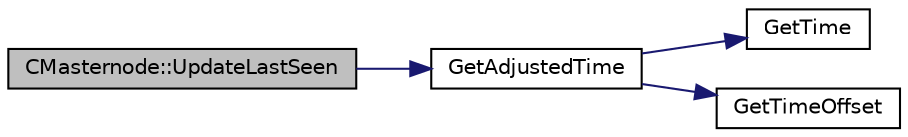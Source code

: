 digraph "CMasternode::UpdateLastSeen"
{
  edge [fontname="Helvetica",fontsize="10",labelfontname="Helvetica",labelfontsize="10"];
  node [fontname="Helvetica",fontsize="10",shape=record];
  rankdir="LR";
  Node411 [label="CMasternode::UpdateLastSeen",height=0.2,width=0.4,color="black", fillcolor="grey75", style="filled", fontcolor="black"];
  Node411 -> Node412 [color="midnightblue",fontsize="10",style="solid",fontname="Helvetica"];
  Node412 [label="GetAdjustedTime",height=0.2,width=0.4,color="black", fillcolor="white", style="filled",URL="$df/d2d/util_8cpp.html#a09f81b9c7650f898cf3cf305b87547e6"];
  Node412 -> Node413 [color="midnightblue",fontsize="10",style="solid",fontname="Helvetica"];
  Node413 [label="GetTime",height=0.2,width=0.4,color="black", fillcolor="white", style="filled",URL="$df/d2d/util_8cpp.html#a46fac5fba8ba905b5f9acb364f5d8c6f"];
  Node412 -> Node414 [color="midnightblue",fontsize="10",style="solid",fontname="Helvetica"];
  Node414 [label="GetTimeOffset",height=0.2,width=0.4,color="black", fillcolor="white", style="filled",URL="$df/d2d/util_8cpp.html#a50ca5344c75631267633f15cfe5e983e"];
}
